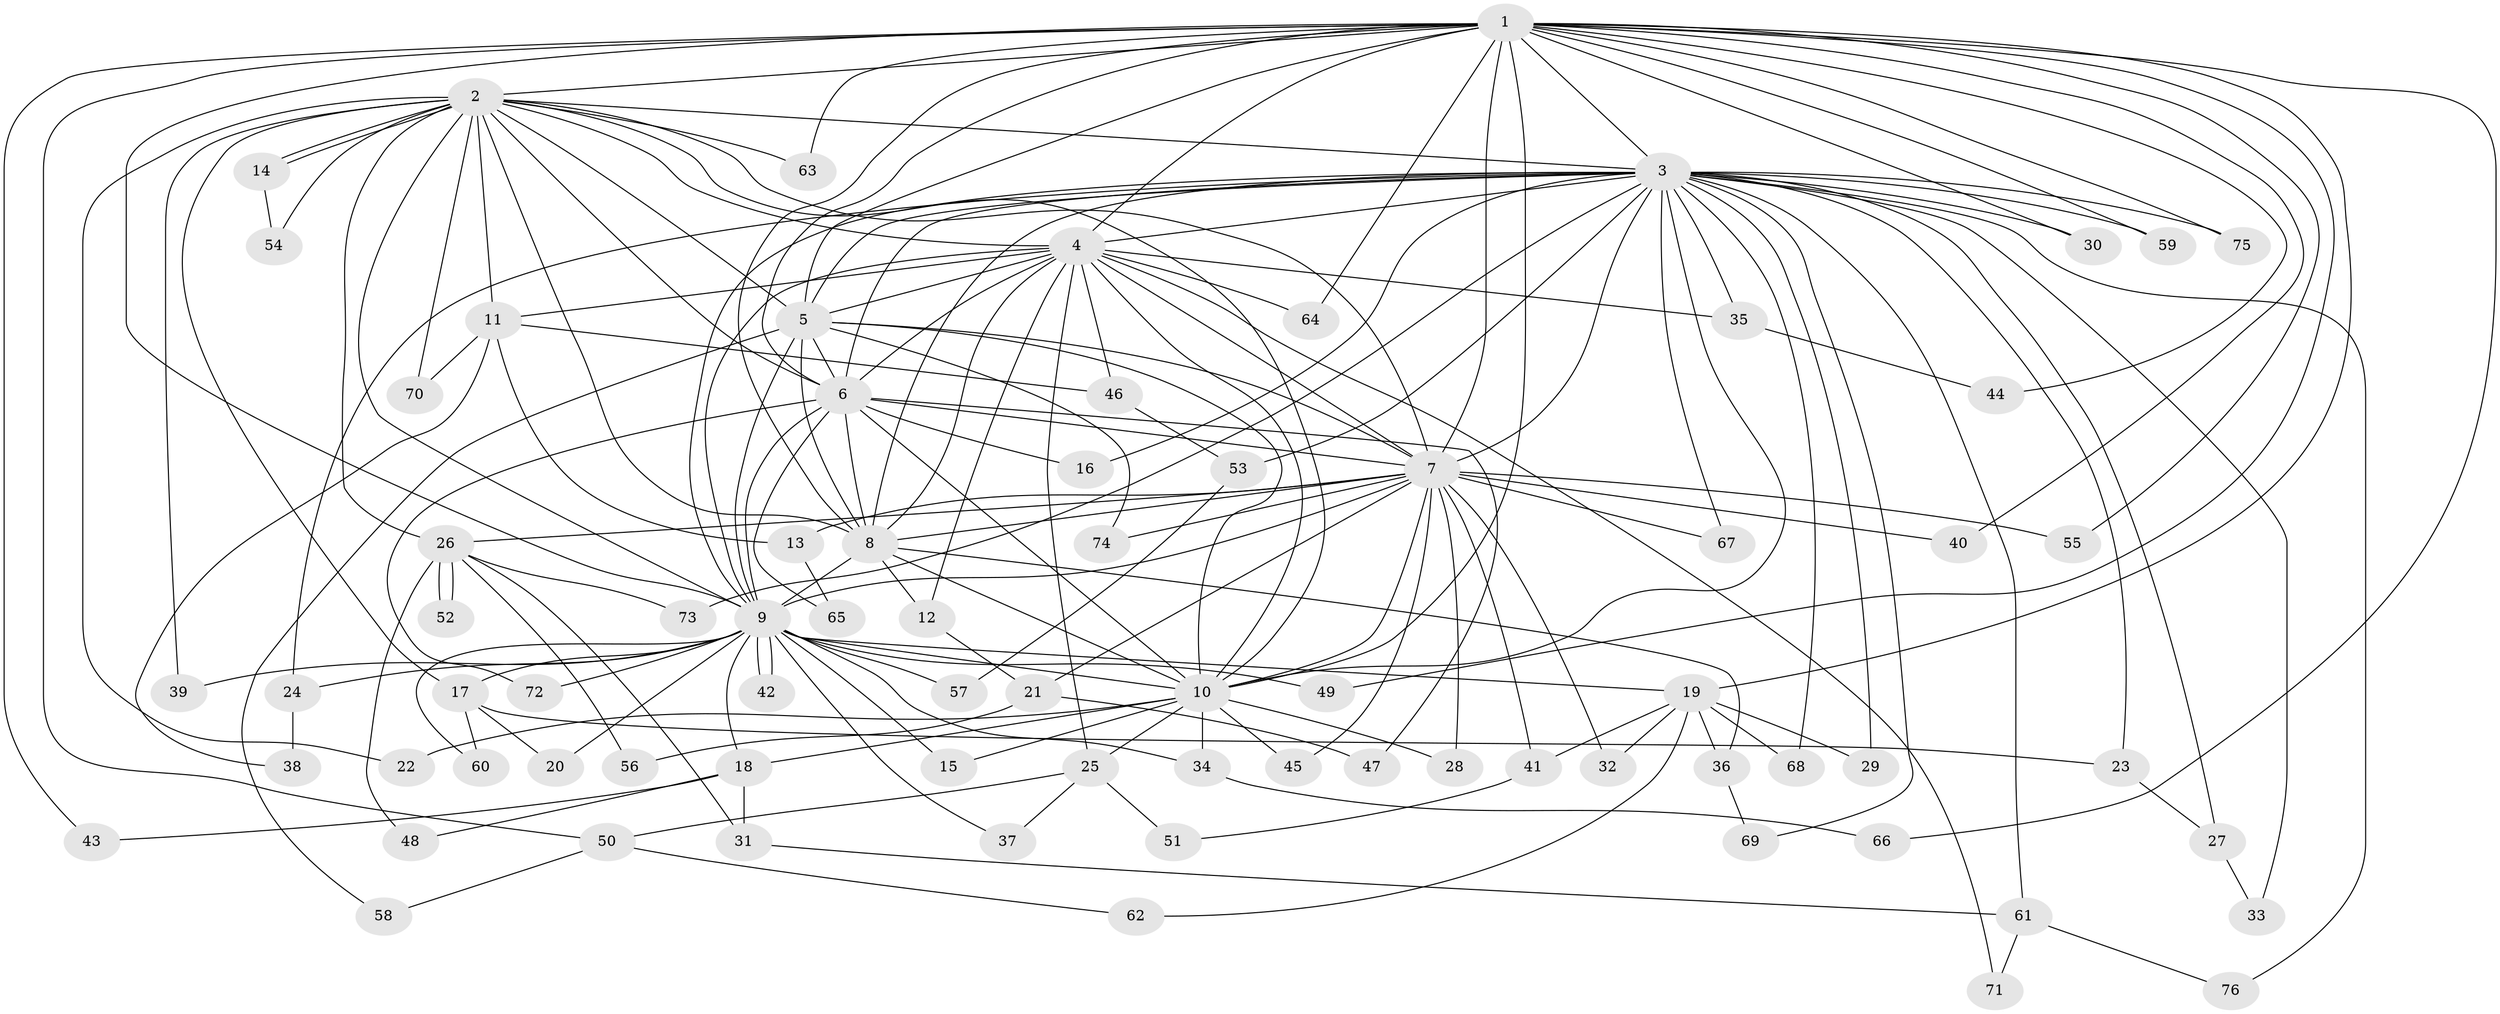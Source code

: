 // Generated by graph-tools (version 1.1) at 2025/49/03/09/25 03:49:28]
// undirected, 76 vertices, 177 edges
graph export_dot {
graph [start="1"]
  node [color=gray90,style=filled];
  1;
  2;
  3;
  4;
  5;
  6;
  7;
  8;
  9;
  10;
  11;
  12;
  13;
  14;
  15;
  16;
  17;
  18;
  19;
  20;
  21;
  22;
  23;
  24;
  25;
  26;
  27;
  28;
  29;
  30;
  31;
  32;
  33;
  34;
  35;
  36;
  37;
  38;
  39;
  40;
  41;
  42;
  43;
  44;
  45;
  46;
  47;
  48;
  49;
  50;
  51;
  52;
  53;
  54;
  55;
  56;
  57;
  58;
  59;
  60;
  61;
  62;
  63;
  64;
  65;
  66;
  67;
  68;
  69;
  70;
  71;
  72;
  73;
  74;
  75;
  76;
  1 -- 2;
  1 -- 3;
  1 -- 4;
  1 -- 5;
  1 -- 6;
  1 -- 7;
  1 -- 8;
  1 -- 9;
  1 -- 10;
  1 -- 19;
  1 -- 30;
  1 -- 40;
  1 -- 43;
  1 -- 44;
  1 -- 49;
  1 -- 50;
  1 -- 55;
  1 -- 59;
  1 -- 63;
  1 -- 64;
  1 -- 66;
  1 -- 75;
  2 -- 3;
  2 -- 4;
  2 -- 5;
  2 -- 6;
  2 -- 7;
  2 -- 8;
  2 -- 9;
  2 -- 10;
  2 -- 11;
  2 -- 14;
  2 -- 14;
  2 -- 17;
  2 -- 22;
  2 -- 26;
  2 -- 39;
  2 -- 54;
  2 -- 63;
  2 -- 70;
  3 -- 4;
  3 -- 5;
  3 -- 6;
  3 -- 7;
  3 -- 8;
  3 -- 9;
  3 -- 10;
  3 -- 16;
  3 -- 23;
  3 -- 24;
  3 -- 27;
  3 -- 29;
  3 -- 30;
  3 -- 33;
  3 -- 35;
  3 -- 53;
  3 -- 59;
  3 -- 61;
  3 -- 67;
  3 -- 68;
  3 -- 69;
  3 -- 73;
  3 -- 75;
  3 -- 76;
  4 -- 5;
  4 -- 6;
  4 -- 7;
  4 -- 8;
  4 -- 9;
  4 -- 10;
  4 -- 11;
  4 -- 12;
  4 -- 25;
  4 -- 35;
  4 -- 46;
  4 -- 64;
  4 -- 71;
  5 -- 6;
  5 -- 7;
  5 -- 8;
  5 -- 9;
  5 -- 10;
  5 -- 58;
  5 -- 74;
  6 -- 7;
  6 -- 8;
  6 -- 9;
  6 -- 10;
  6 -- 16;
  6 -- 47;
  6 -- 65;
  6 -- 72;
  7 -- 8;
  7 -- 9;
  7 -- 10;
  7 -- 13;
  7 -- 21;
  7 -- 26;
  7 -- 28;
  7 -- 32;
  7 -- 40;
  7 -- 41;
  7 -- 45;
  7 -- 55;
  7 -- 67;
  7 -- 74;
  8 -- 9;
  8 -- 10;
  8 -- 12;
  8 -- 36;
  9 -- 10;
  9 -- 15;
  9 -- 17;
  9 -- 18;
  9 -- 19;
  9 -- 20;
  9 -- 24;
  9 -- 34;
  9 -- 37;
  9 -- 39;
  9 -- 42;
  9 -- 42;
  9 -- 49;
  9 -- 57;
  9 -- 60;
  9 -- 72;
  10 -- 15;
  10 -- 18;
  10 -- 22;
  10 -- 25;
  10 -- 28;
  10 -- 34;
  10 -- 45;
  11 -- 13;
  11 -- 38;
  11 -- 46;
  11 -- 70;
  12 -- 21;
  13 -- 65;
  14 -- 54;
  17 -- 20;
  17 -- 23;
  17 -- 60;
  18 -- 31;
  18 -- 43;
  18 -- 48;
  19 -- 29;
  19 -- 32;
  19 -- 36;
  19 -- 41;
  19 -- 62;
  19 -- 68;
  21 -- 47;
  21 -- 56;
  23 -- 27;
  24 -- 38;
  25 -- 37;
  25 -- 50;
  25 -- 51;
  26 -- 31;
  26 -- 48;
  26 -- 52;
  26 -- 52;
  26 -- 56;
  26 -- 73;
  27 -- 33;
  31 -- 61;
  34 -- 66;
  35 -- 44;
  36 -- 69;
  41 -- 51;
  46 -- 53;
  50 -- 58;
  50 -- 62;
  53 -- 57;
  61 -- 71;
  61 -- 76;
}
